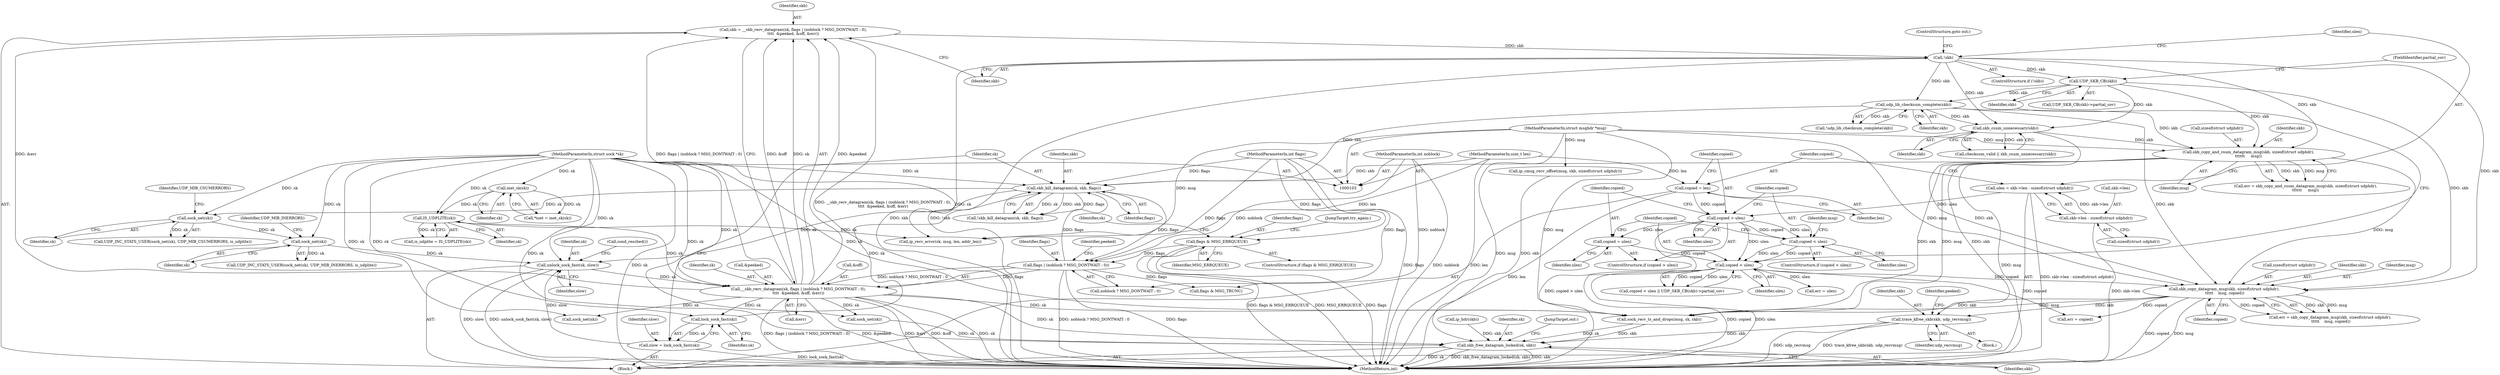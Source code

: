 digraph "0_linux_197c949e7798fbf28cfadc69d9ca0c2abbf93191@API" {
"1000245" [label="(Call,trace_kfree_skb(skb, udp_recvmsg))"];
"1000220" [label="(Call,skb_copy_datagram_msg(skb, sizeof(struct udphdr),\n \t\t\t\t\t    msg, copied))"];
"1000163" [label="(Call,!skb)"];
"1000146" [label="(Call,skb = __skb_recv_datagram(sk, flags | (noblock ? MSG_DONTWAIT : 0),\n\t\t\t\t  &peeked, &off, &err))"];
"1000148" [label="(Call,__skb_recv_datagram(sk, flags | (noblock ? MSG_DONTWAIT : 0),\n\t\t\t\t  &peeked, &off, &err))"];
"1000364" [label="(Call,unlock_sock_fast(sk, slow))"];
"1000360" [label="(Call,sock_net(sk))"];
"1000355" [label="(Call,sock_net(sk))"];
"1000349" [label="(Call,skb_kill_datagram(sk, skb, flags))"];
"1000345" [label="(Call,lock_sock_fast(sk))"];
"1000104" [label="(MethodParameterIn,struct sock *sk)"];
"1000207" [label="(Call,udp_lib_checksum_complete(skb))"];
"1000200" [label="(Call,UDP_SKB_CB(skb))"];
"1000230" [label="(Call,skb_copy_and_csum_datagram_msg(skb, sizeof(struct udphdr),\n\t\t\t\t\t\t     msg))"];
"1000216" [label="(Call,skb_csum_unnecessary(skb))"];
"1000105" [label="(MethodParameterIn,struct msghdr *msg)"];
"1000150" [label="(Call,flags | (noblock ? MSG_DONTWAIT : 0))"];
"1000136" [label="(Call,flags & MSG_ERRQUEUE)"];
"1000108" [label="(MethodParameterIn,int flags)"];
"1000107" [label="(MethodParameterIn,int noblock)"];
"1000343" [label="(Call,slow = lock_sock_fast(sk))"];
"1000128" [label="(Call,IS_UDPLITE(sk))"];
"1000114" [label="(Call,inet_sk(sk))"];
"1000196" [label="(Call,copied < ulen)"];
"1000181" [label="(Call,copied = ulen)"];
"1000178" [label="(Call,copied > ulen)"];
"1000174" [label="(Call,copied = len)"];
"1000106" [label="(MethodParameterIn,size_t len)"];
"1000166" [label="(Call,ulen = skb->len - sizeof(struct udphdr))"];
"1000168" [label="(Call,skb->len - sizeof(struct udphdr))"];
"1000186" [label="(Call,copied < ulen)"];
"1000336" [label="(Call,skb_free_datagram_locked(sk, skb))"];
"1000246" [label="(Identifier,skb)"];
"1000244" [label="(Block,)"];
"1000175" [label="(Identifier,copied)"];
"1000354" [label="(Call,UDP_INC_STATS_USER(sock_net(sk), UDP_MIB_CSUMERRORS, is_udplite))"];
"1000195" [label="(Call,copied < ulen || UDP_SKB_CB(skb)->partial_cov)"];
"1000228" [label="(Call,err = skb_copy_and_csum_datagram_msg(skb, sizeof(struct udphdr),\n\t\t\t\t\t\t     msg))"];
"1000180" [label="(Identifier,ulen)"];
"1000105" [label="(MethodParameterIn,struct msghdr *msg)"];
"1000140" [label="(Call,ip_recv_error(sk, msg, len, addr_len))"];
"1000267" [label="(Call,sock_net(sk))"];
"1000177" [label="(ControlStructure,if (copied > ulen))"];
"1000258" [label="(Call,sock_net(sk))"];
"1000150" [label="(Call,flags | (noblock ? MSG_DONTWAIT : 0))"];
"1000216" [label="(Call,skb_csum_unnecessary(skb))"];
"1000351" [label="(Identifier,skb)"];
"1000169" [label="(Call,skb->len)"];
"1000106" [label="(MethodParameterIn,size_t len)"];
"1000112" [label="(Call,*inet = inet_sk(sk))"];
"1000198" [label="(Identifier,ulen)"];
"1000145" [label="(JumpTarget,try_again:)"];
"1000104" [label="(MethodParameterIn,struct sock *sk)"];
"1000364" [label="(Call,unlock_sock_fast(sk, slow))"];
"1000345" [label="(Call,lock_sock_fast(sk))"];
"1000217" [label="(Identifier,skb)"];
"1000114" [label="(Call,inet_sk(sk))"];
"1000166" [label="(Call,ulen = skb->len - sizeof(struct udphdr))"];
"1000181" [label="(Call,copied = ulen)"];
"1000182" [label="(Identifier,copied)"];
"1000350" [label="(Identifier,sk)"];
"1000320" [label="(Call,ip_cmsg_recv_offset(msg, skb, sizeof(struct udphdr)))"];
"1000344" [label="(Identifier,slow)"];
"1000141" [label="(Identifier,sk)"];
"1000162" [label="(ControlStructure,if (!skb))"];
"1000183" [label="(Identifier,ulen)"];
"1000156" [label="(Call,&peeked)"];
"1000108" [label="(MethodParameterIn,int flags)"];
"1000163" [label="(Call,!skb)"];
"1000325" [label="(Call,err = copied)"];
"1000346" [label="(Identifier,sk)"];
"1000135" [label="(ControlStructure,if (flags & MSG_ERRQUEUE))"];
"1000129" [label="(Identifier,sk)"];
"1000176" [label="(Identifier,len)"];
"1000147" [label="(Identifier,skb)"];
"1000232" [label="(Call,sizeof(struct udphdr))"];
"1000185" [label="(ControlStructure,if (copied < ulen))"];
"1000222" [label="(Call,sizeof(struct udphdr))"];
"1000366" [label="(Identifier,slow)"];
"1000298" [label="(Call,ip_hdr(skb))"];
"1000220" [label="(Call,skb_copy_datagram_msg(skb, sizeof(struct udphdr),\n \t\t\t\t\t    msg, copied))"];
"1000128" [label="(Call,IS_UDPLITE(sk))"];
"1000152" [label="(Call,noblock ? MSG_DONTWAIT : 0)"];
"1000207" [label="(Call,udp_lib_checksum_complete(skb))"];
"1000126" [label="(Call,is_udplite = IS_UDPLITE(sk))"];
"1000199" [label="(Call,UDP_SKB_CB(skb)->partial_cov)"];
"1000158" [label="(Call,&off)"];
"1000214" [label="(Call,checksum_valid || skb_csum_unnecessary(skb))"];
"1000137" [label="(Identifier,flags)"];
"1000234" [label="(Identifier,msg)"];
"1000191" [label="(Identifier,msg)"];
"1000352" [label="(Identifier,flags)"];
"1000188" [label="(Identifier,ulen)"];
"1000250" [label="(Identifier,peeked)"];
"1000365" [label="(Identifier,sk)"];
"1000337" [label="(Identifier,sk)"];
"1000336" [label="(Call,skb_free_datagram_locked(sk, skb))"];
"1000138" [label="(Identifier,MSG_ERRQUEUE)"];
"1000110" [label="(Block,)"];
"1000374" [label="(MethodReturn,int)"];
"1000151" [label="(Identifier,flags)"];
"1000206" [label="(Call,!udp_lib_checksum_complete(skb))"];
"1000164" [label="(Identifier,skb)"];
"1000349" [label="(Call,skb_kill_datagram(sk, skb, flags))"];
"1000356" [label="(Identifier,sk)"];
"1000357" [label="(Identifier,UDP_MIB_CSUMERRORS)"];
"1000165" [label="(ControlStructure,goto out;)"];
"1000107" [label="(MethodParameterIn,int noblock)"];
"1000202" [label="(FieldIdentifier,partial_cov)"];
"1000197" [label="(Identifier,copied)"];
"1000149" [label="(Identifier,sk)"];
"1000339" [label="(JumpTarget,out:)"];
"1000367" [label="(Call,cond_resched())"];
"1000187" [label="(Identifier,copied)"];
"1000196" [label="(Call,copied < ulen)"];
"1000225" [label="(Identifier,copied)"];
"1000231" [label="(Identifier,skb)"];
"1000329" [label="(Call,flags & MSG_TRUNC)"];
"1000167" [label="(Identifier,ulen)"];
"1000360" [label="(Call,sock_net(sk))"];
"1000148" [label="(Call,__skb_recv_datagram(sk, flags | (noblock ? MSG_DONTWAIT : 0),\n\t\t\t\t  &peeked, &off, &err))"];
"1000146" [label="(Call,skb = __skb_recv_datagram(sk, flags | (noblock ? MSG_DONTWAIT : 0),\n\t\t\t\t  &peeked, &off, &err))"];
"1000338" [label="(Identifier,skb)"];
"1000361" [label="(Identifier,sk)"];
"1000157" [label="(Identifier,peeked)"];
"1000200" [label="(Call,UDP_SKB_CB(skb))"];
"1000348" [label="(Call,!skb_kill_datagram(sk, skb, flags))"];
"1000168" [label="(Call,skb->len - sizeof(struct udphdr))"];
"1000115" [label="(Identifier,sk)"];
"1000186" [label="(Call,copied < ulen)"];
"1000136" [label="(Call,flags & MSG_ERRQUEUE)"];
"1000359" [label="(Call,UDP_INC_STATS_USER(sock_net(sk), UDP_MIB_INERRORS, is_udplite))"];
"1000332" [label="(Call,err = ulen)"];
"1000172" [label="(Call,sizeof(struct udphdr))"];
"1000160" [label="(Call,&err)"];
"1000174" [label="(Call,copied = len)"];
"1000355" [label="(Call,sock_net(sk))"];
"1000230" [label="(Call,skb_copy_and_csum_datagram_msg(skb, sizeof(struct udphdr),\n\t\t\t\t\t\t     msg))"];
"1000221" [label="(Identifier,skb)"];
"1000271" [label="(Call,sock_recv_ts_and_drops(msg, sk, skb))"];
"1000201" [label="(Identifier,skb)"];
"1000178" [label="(Call,copied > ulen)"];
"1000247" [label="(Identifier,udp_recvmsg)"];
"1000224" [label="(Identifier,msg)"];
"1000245" [label="(Call,trace_kfree_skb(skb, udp_recvmsg))"];
"1000343" [label="(Call,slow = lock_sock_fast(sk))"];
"1000208" [label="(Identifier,skb)"];
"1000218" [label="(Call,err = skb_copy_datagram_msg(skb, sizeof(struct udphdr),\n \t\t\t\t\t    msg, copied))"];
"1000179" [label="(Identifier,copied)"];
"1000362" [label="(Identifier,UDP_MIB_INERRORS)"];
"1000245" -> "1000244"  [label="AST: "];
"1000245" -> "1000247"  [label="CFG: "];
"1000246" -> "1000245"  [label="AST: "];
"1000247" -> "1000245"  [label="AST: "];
"1000250" -> "1000245"  [label="CFG: "];
"1000245" -> "1000374"  [label="DDG: trace_kfree_skb(skb, udp_recvmsg)"];
"1000245" -> "1000374"  [label="DDG: udp_recvmsg"];
"1000220" -> "1000245"  [label="DDG: skb"];
"1000230" -> "1000245"  [label="DDG: skb"];
"1000245" -> "1000336"  [label="DDG: skb"];
"1000220" -> "1000218"  [label="AST: "];
"1000220" -> "1000225"  [label="CFG: "];
"1000221" -> "1000220"  [label="AST: "];
"1000222" -> "1000220"  [label="AST: "];
"1000224" -> "1000220"  [label="AST: "];
"1000225" -> "1000220"  [label="AST: "];
"1000218" -> "1000220"  [label="CFG: "];
"1000220" -> "1000374"  [label="DDG: copied"];
"1000220" -> "1000374"  [label="DDG: msg"];
"1000220" -> "1000218"  [label="DDG: skb"];
"1000220" -> "1000218"  [label="DDG: msg"];
"1000220" -> "1000218"  [label="DDG: copied"];
"1000163" -> "1000220"  [label="DDG: skb"];
"1000200" -> "1000220"  [label="DDG: skb"];
"1000216" -> "1000220"  [label="DDG: skb"];
"1000207" -> "1000220"  [label="DDG: skb"];
"1000230" -> "1000220"  [label="DDG: msg"];
"1000105" -> "1000220"  [label="DDG: msg"];
"1000196" -> "1000220"  [label="DDG: copied"];
"1000220" -> "1000271"  [label="DDG: msg"];
"1000220" -> "1000271"  [label="DDG: skb"];
"1000220" -> "1000325"  [label="DDG: copied"];
"1000163" -> "1000162"  [label="AST: "];
"1000163" -> "1000164"  [label="CFG: "];
"1000164" -> "1000163"  [label="AST: "];
"1000165" -> "1000163"  [label="CFG: "];
"1000167" -> "1000163"  [label="CFG: "];
"1000163" -> "1000374"  [label="DDG: skb"];
"1000163" -> "1000374"  [label="DDG: !skb"];
"1000146" -> "1000163"  [label="DDG: skb"];
"1000163" -> "1000200"  [label="DDG: skb"];
"1000163" -> "1000207"  [label="DDG: skb"];
"1000163" -> "1000216"  [label="DDG: skb"];
"1000163" -> "1000230"  [label="DDG: skb"];
"1000146" -> "1000110"  [label="AST: "];
"1000146" -> "1000148"  [label="CFG: "];
"1000147" -> "1000146"  [label="AST: "];
"1000148" -> "1000146"  [label="AST: "];
"1000164" -> "1000146"  [label="CFG: "];
"1000146" -> "1000374"  [label="DDG: __skb_recv_datagram(sk, flags | (noblock ? MSG_DONTWAIT : 0),\n\t\t\t\t  &peeked, &off, &err)"];
"1000148" -> "1000146"  [label="DDG: sk"];
"1000148" -> "1000146"  [label="DDG: &off"];
"1000148" -> "1000146"  [label="DDG: &err"];
"1000148" -> "1000146"  [label="DDG: &peeked"];
"1000148" -> "1000146"  [label="DDG: flags | (noblock ? MSG_DONTWAIT : 0)"];
"1000148" -> "1000160"  [label="CFG: "];
"1000149" -> "1000148"  [label="AST: "];
"1000150" -> "1000148"  [label="AST: "];
"1000156" -> "1000148"  [label="AST: "];
"1000158" -> "1000148"  [label="AST: "];
"1000160" -> "1000148"  [label="AST: "];
"1000148" -> "1000374"  [label="DDG: &err"];
"1000148" -> "1000374"  [label="DDG: &off"];
"1000148" -> "1000374"  [label="DDG: sk"];
"1000148" -> "1000374"  [label="DDG: flags | (noblock ? MSG_DONTWAIT : 0)"];
"1000148" -> "1000374"  [label="DDG: &peeked"];
"1000364" -> "1000148"  [label="DDG: sk"];
"1000128" -> "1000148"  [label="DDG: sk"];
"1000104" -> "1000148"  [label="DDG: sk"];
"1000150" -> "1000148"  [label="DDG: flags"];
"1000150" -> "1000148"  [label="DDG: noblock ? MSG_DONTWAIT : 0"];
"1000148" -> "1000258"  [label="DDG: sk"];
"1000148" -> "1000267"  [label="DDG: sk"];
"1000148" -> "1000271"  [label="DDG: sk"];
"1000148" -> "1000336"  [label="DDG: sk"];
"1000148" -> "1000345"  [label="DDG: sk"];
"1000364" -> "1000110"  [label="AST: "];
"1000364" -> "1000366"  [label="CFG: "];
"1000365" -> "1000364"  [label="AST: "];
"1000366" -> "1000364"  [label="AST: "];
"1000367" -> "1000364"  [label="CFG: "];
"1000364" -> "1000374"  [label="DDG: unlock_sock_fast(sk, slow)"];
"1000364" -> "1000374"  [label="DDG: slow"];
"1000360" -> "1000364"  [label="DDG: sk"];
"1000349" -> "1000364"  [label="DDG: sk"];
"1000104" -> "1000364"  [label="DDG: sk"];
"1000343" -> "1000364"  [label="DDG: slow"];
"1000360" -> "1000359"  [label="AST: "];
"1000360" -> "1000361"  [label="CFG: "];
"1000361" -> "1000360"  [label="AST: "];
"1000362" -> "1000360"  [label="CFG: "];
"1000360" -> "1000359"  [label="DDG: sk"];
"1000355" -> "1000360"  [label="DDG: sk"];
"1000104" -> "1000360"  [label="DDG: sk"];
"1000355" -> "1000354"  [label="AST: "];
"1000355" -> "1000356"  [label="CFG: "];
"1000356" -> "1000355"  [label="AST: "];
"1000357" -> "1000355"  [label="CFG: "];
"1000355" -> "1000354"  [label="DDG: sk"];
"1000349" -> "1000355"  [label="DDG: sk"];
"1000104" -> "1000355"  [label="DDG: sk"];
"1000349" -> "1000348"  [label="AST: "];
"1000349" -> "1000352"  [label="CFG: "];
"1000350" -> "1000349"  [label="AST: "];
"1000351" -> "1000349"  [label="AST: "];
"1000352" -> "1000349"  [label="AST: "];
"1000348" -> "1000349"  [label="CFG: "];
"1000349" -> "1000150"  [label="DDG: flags"];
"1000349" -> "1000348"  [label="DDG: sk"];
"1000349" -> "1000348"  [label="DDG: skb"];
"1000349" -> "1000348"  [label="DDG: flags"];
"1000345" -> "1000349"  [label="DDG: sk"];
"1000104" -> "1000349"  [label="DDG: sk"];
"1000207" -> "1000349"  [label="DDG: skb"];
"1000230" -> "1000349"  [label="DDG: skb"];
"1000150" -> "1000349"  [label="DDG: flags"];
"1000108" -> "1000349"  [label="DDG: flags"];
"1000345" -> "1000343"  [label="AST: "];
"1000345" -> "1000346"  [label="CFG: "];
"1000346" -> "1000345"  [label="AST: "];
"1000343" -> "1000345"  [label="CFG: "];
"1000345" -> "1000343"  [label="DDG: sk"];
"1000104" -> "1000345"  [label="DDG: sk"];
"1000104" -> "1000103"  [label="AST: "];
"1000104" -> "1000374"  [label="DDG: sk"];
"1000104" -> "1000114"  [label="DDG: sk"];
"1000104" -> "1000128"  [label="DDG: sk"];
"1000104" -> "1000140"  [label="DDG: sk"];
"1000104" -> "1000258"  [label="DDG: sk"];
"1000104" -> "1000267"  [label="DDG: sk"];
"1000104" -> "1000271"  [label="DDG: sk"];
"1000104" -> "1000336"  [label="DDG: sk"];
"1000207" -> "1000206"  [label="AST: "];
"1000207" -> "1000208"  [label="CFG: "];
"1000208" -> "1000207"  [label="AST: "];
"1000206" -> "1000207"  [label="CFG: "];
"1000207" -> "1000206"  [label="DDG: skb"];
"1000200" -> "1000207"  [label="DDG: skb"];
"1000207" -> "1000216"  [label="DDG: skb"];
"1000207" -> "1000230"  [label="DDG: skb"];
"1000200" -> "1000199"  [label="AST: "];
"1000200" -> "1000201"  [label="CFG: "];
"1000201" -> "1000200"  [label="AST: "];
"1000202" -> "1000200"  [label="CFG: "];
"1000200" -> "1000216"  [label="DDG: skb"];
"1000200" -> "1000230"  [label="DDG: skb"];
"1000230" -> "1000228"  [label="AST: "];
"1000230" -> "1000234"  [label="CFG: "];
"1000231" -> "1000230"  [label="AST: "];
"1000232" -> "1000230"  [label="AST: "];
"1000234" -> "1000230"  [label="AST: "];
"1000228" -> "1000230"  [label="CFG: "];
"1000230" -> "1000374"  [label="DDG: msg"];
"1000230" -> "1000228"  [label="DDG: skb"];
"1000230" -> "1000228"  [label="DDG: msg"];
"1000216" -> "1000230"  [label="DDG: skb"];
"1000105" -> "1000230"  [label="DDG: msg"];
"1000230" -> "1000271"  [label="DDG: msg"];
"1000230" -> "1000271"  [label="DDG: skb"];
"1000216" -> "1000214"  [label="AST: "];
"1000216" -> "1000217"  [label="CFG: "];
"1000217" -> "1000216"  [label="AST: "];
"1000214" -> "1000216"  [label="CFG: "];
"1000216" -> "1000214"  [label="DDG: skb"];
"1000105" -> "1000103"  [label="AST: "];
"1000105" -> "1000374"  [label="DDG: msg"];
"1000105" -> "1000140"  [label="DDG: msg"];
"1000105" -> "1000271"  [label="DDG: msg"];
"1000105" -> "1000320"  [label="DDG: msg"];
"1000150" -> "1000152"  [label="CFG: "];
"1000151" -> "1000150"  [label="AST: "];
"1000152" -> "1000150"  [label="AST: "];
"1000157" -> "1000150"  [label="CFG: "];
"1000150" -> "1000374"  [label="DDG: flags"];
"1000150" -> "1000374"  [label="DDG: noblock ? MSG_DONTWAIT : 0"];
"1000136" -> "1000150"  [label="DDG: flags"];
"1000108" -> "1000150"  [label="DDG: flags"];
"1000107" -> "1000150"  [label="DDG: noblock"];
"1000150" -> "1000329"  [label="DDG: flags"];
"1000136" -> "1000135"  [label="AST: "];
"1000136" -> "1000138"  [label="CFG: "];
"1000137" -> "1000136"  [label="AST: "];
"1000138" -> "1000136"  [label="AST: "];
"1000141" -> "1000136"  [label="CFG: "];
"1000145" -> "1000136"  [label="CFG: "];
"1000136" -> "1000374"  [label="DDG: flags & MSG_ERRQUEUE"];
"1000136" -> "1000374"  [label="DDG: MSG_ERRQUEUE"];
"1000136" -> "1000374"  [label="DDG: flags"];
"1000108" -> "1000136"  [label="DDG: flags"];
"1000108" -> "1000103"  [label="AST: "];
"1000108" -> "1000374"  [label="DDG: flags"];
"1000108" -> "1000329"  [label="DDG: flags"];
"1000107" -> "1000103"  [label="AST: "];
"1000107" -> "1000374"  [label="DDG: noblock"];
"1000107" -> "1000152"  [label="DDG: noblock"];
"1000343" -> "1000110"  [label="AST: "];
"1000344" -> "1000343"  [label="AST: "];
"1000350" -> "1000343"  [label="CFG: "];
"1000343" -> "1000374"  [label="DDG: lock_sock_fast(sk)"];
"1000128" -> "1000126"  [label="AST: "];
"1000128" -> "1000129"  [label="CFG: "];
"1000129" -> "1000128"  [label="AST: "];
"1000126" -> "1000128"  [label="CFG: "];
"1000128" -> "1000126"  [label="DDG: sk"];
"1000114" -> "1000128"  [label="DDG: sk"];
"1000128" -> "1000140"  [label="DDG: sk"];
"1000114" -> "1000112"  [label="AST: "];
"1000114" -> "1000115"  [label="CFG: "];
"1000115" -> "1000114"  [label="AST: "];
"1000112" -> "1000114"  [label="CFG: "];
"1000114" -> "1000112"  [label="DDG: sk"];
"1000196" -> "1000195"  [label="AST: "];
"1000196" -> "1000198"  [label="CFG: "];
"1000197" -> "1000196"  [label="AST: "];
"1000198" -> "1000196"  [label="AST: "];
"1000201" -> "1000196"  [label="CFG: "];
"1000195" -> "1000196"  [label="CFG: "];
"1000196" -> "1000374"  [label="DDG: copied"];
"1000196" -> "1000374"  [label="DDG: ulen"];
"1000196" -> "1000195"  [label="DDG: copied"];
"1000196" -> "1000195"  [label="DDG: ulen"];
"1000181" -> "1000196"  [label="DDG: copied"];
"1000186" -> "1000196"  [label="DDG: copied"];
"1000186" -> "1000196"  [label="DDG: ulen"];
"1000178" -> "1000196"  [label="DDG: ulen"];
"1000196" -> "1000325"  [label="DDG: copied"];
"1000196" -> "1000332"  [label="DDG: ulen"];
"1000181" -> "1000177"  [label="AST: "];
"1000181" -> "1000183"  [label="CFG: "];
"1000182" -> "1000181"  [label="AST: "];
"1000183" -> "1000181"  [label="AST: "];
"1000197" -> "1000181"  [label="CFG: "];
"1000178" -> "1000181"  [label="DDG: ulen"];
"1000178" -> "1000177"  [label="AST: "];
"1000178" -> "1000180"  [label="CFG: "];
"1000179" -> "1000178"  [label="AST: "];
"1000180" -> "1000178"  [label="AST: "];
"1000182" -> "1000178"  [label="CFG: "];
"1000187" -> "1000178"  [label="CFG: "];
"1000178" -> "1000374"  [label="DDG: copied > ulen"];
"1000174" -> "1000178"  [label="DDG: copied"];
"1000166" -> "1000178"  [label="DDG: ulen"];
"1000178" -> "1000186"  [label="DDG: copied"];
"1000178" -> "1000186"  [label="DDG: ulen"];
"1000174" -> "1000110"  [label="AST: "];
"1000174" -> "1000176"  [label="CFG: "];
"1000175" -> "1000174"  [label="AST: "];
"1000176" -> "1000174"  [label="AST: "];
"1000179" -> "1000174"  [label="CFG: "];
"1000174" -> "1000374"  [label="DDG: len"];
"1000106" -> "1000174"  [label="DDG: len"];
"1000106" -> "1000103"  [label="AST: "];
"1000106" -> "1000374"  [label="DDG: len"];
"1000106" -> "1000140"  [label="DDG: len"];
"1000166" -> "1000110"  [label="AST: "];
"1000166" -> "1000168"  [label="CFG: "];
"1000167" -> "1000166"  [label="AST: "];
"1000168" -> "1000166"  [label="AST: "];
"1000175" -> "1000166"  [label="CFG: "];
"1000166" -> "1000374"  [label="DDG: skb->len - sizeof(struct udphdr)"];
"1000168" -> "1000166"  [label="DDG: skb->len"];
"1000168" -> "1000172"  [label="CFG: "];
"1000169" -> "1000168"  [label="AST: "];
"1000172" -> "1000168"  [label="AST: "];
"1000168" -> "1000374"  [label="DDG: skb->len"];
"1000186" -> "1000185"  [label="AST: "];
"1000186" -> "1000188"  [label="CFG: "];
"1000187" -> "1000186"  [label="AST: "];
"1000188" -> "1000186"  [label="AST: "];
"1000191" -> "1000186"  [label="CFG: "];
"1000197" -> "1000186"  [label="CFG: "];
"1000336" -> "1000110"  [label="AST: "];
"1000336" -> "1000338"  [label="CFG: "];
"1000337" -> "1000336"  [label="AST: "];
"1000338" -> "1000336"  [label="AST: "];
"1000339" -> "1000336"  [label="CFG: "];
"1000336" -> "1000374"  [label="DDG: skb_free_datagram_locked(sk, skb)"];
"1000336" -> "1000374"  [label="DDG: skb"];
"1000336" -> "1000374"  [label="DDG: sk"];
"1000258" -> "1000336"  [label="DDG: sk"];
"1000271" -> "1000336"  [label="DDG: sk"];
"1000271" -> "1000336"  [label="DDG: skb"];
"1000298" -> "1000336"  [label="DDG: skb"];
"1000320" -> "1000336"  [label="DDG: skb"];
}
